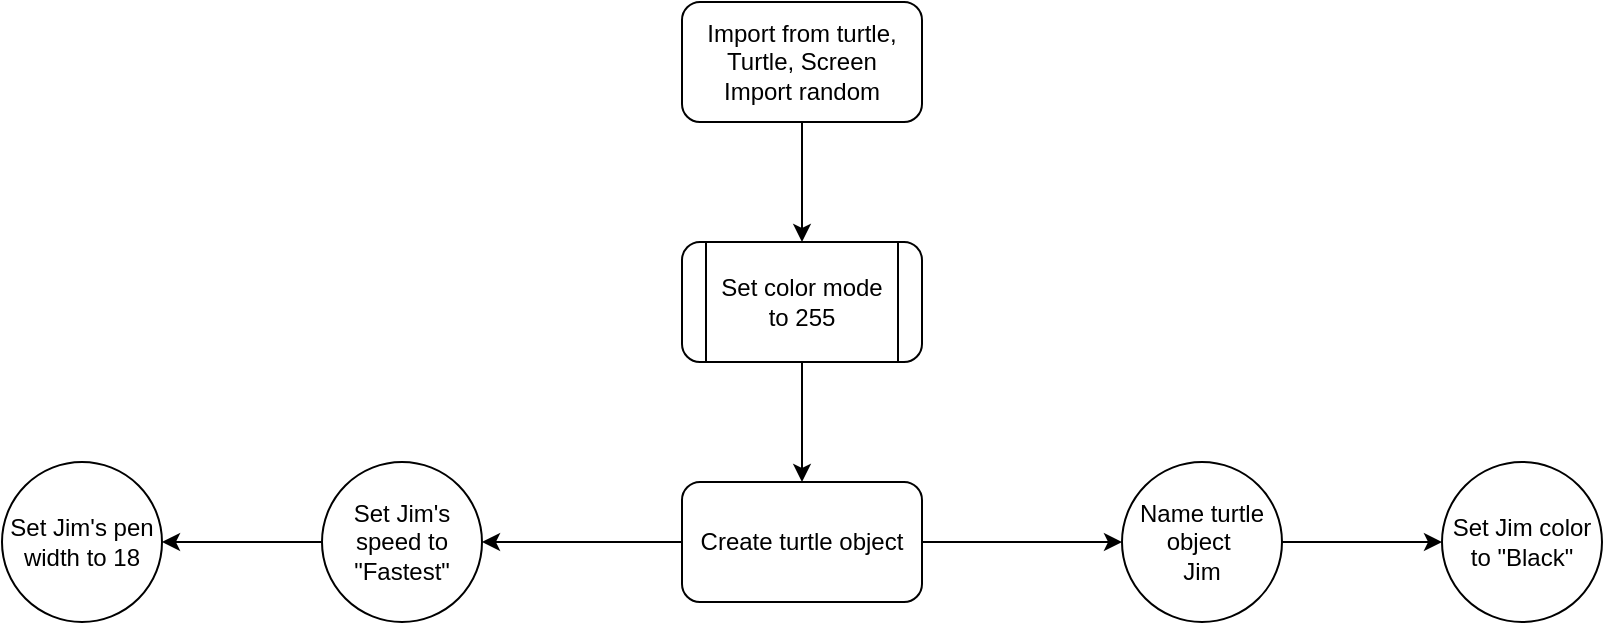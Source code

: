 <mxfile version="24.8.4">
  <diagram name="Page-1" id="0JLXpal0O4lnVcGqFTkt">
    <mxGraphModel dx="1185" dy="632" grid="1" gridSize="10" guides="1" tooltips="1" connect="1" arrows="1" fold="1" page="1" pageScale="1" pageWidth="850" pageHeight="1100" math="0" shadow="0">
      <root>
        <mxCell id="0" />
        <mxCell id="1" parent="0" />
        <mxCell id="J19cRgD72Q7SGxjf4KrP-20" value="" style="edgeStyle=orthogonalEdgeStyle;rounded=0;orthogonalLoop=1;jettySize=auto;html=1;" edge="1" parent="1" source="J19cRgD72Q7SGxjf4KrP-1" target="J19cRgD72Q7SGxjf4KrP-19">
          <mxGeometry relative="1" as="geometry" />
        </mxCell>
        <mxCell id="J19cRgD72Q7SGxjf4KrP-1" value="&lt;div&gt;Import from turtle, Turtle, Screen&lt;/div&gt;&lt;div&gt;Import random&lt;br&gt;&lt;/div&gt;" style="rounded=1;whiteSpace=wrap;html=1;" vertex="1" parent="1">
          <mxGeometry x="365" y="40" width="120" height="60" as="geometry" />
        </mxCell>
        <mxCell id="J19cRgD72Q7SGxjf4KrP-16" value="" style="edgeStyle=orthogonalEdgeStyle;rounded=0;orthogonalLoop=1;jettySize=auto;html=1;" edge="1" parent="1" source="J19cRgD72Q7SGxjf4KrP-9" target="J19cRgD72Q7SGxjf4KrP-15">
          <mxGeometry relative="1" as="geometry" />
        </mxCell>
        <mxCell id="J19cRgD72Q7SGxjf4KrP-23" value="" style="edgeStyle=orthogonalEdgeStyle;rounded=0;orthogonalLoop=1;jettySize=auto;html=1;" edge="1" parent="1" source="J19cRgD72Q7SGxjf4KrP-9" target="J19cRgD72Q7SGxjf4KrP-22">
          <mxGeometry relative="1" as="geometry" />
        </mxCell>
        <mxCell id="J19cRgD72Q7SGxjf4KrP-9" value="Create turtle object" style="whiteSpace=wrap;html=1;rounded=1;" vertex="1" parent="1">
          <mxGeometry x="365" y="280" width="120" height="60" as="geometry" />
        </mxCell>
        <mxCell id="J19cRgD72Q7SGxjf4KrP-18" value="" style="edgeStyle=orthogonalEdgeStyle;rounded=0;orthogonalLoop=1;jettySize=auto;html=1;" edge="1" parent="1" source="J19cRgD72Q7SGxjf4KrP-15" target="J19cRgD72Q7SGxjf4KrP-17">
          <mxGeometry relative="1" as="geometry" />
        </mxCell>
        <mxCell id="J19cRgD72Q7SGxjf4KrP-15" value="&lt;div&gt;Name turtle object&amp;nbsp;&lt;/div&gt;&lt;div&gt;Jim&lt;/div&gt;" style="ellipse;whiteSpace=wrap;html=1;rounded=1;" vertex="1" parent="1">
          <mxGeometry x="585" y="270" width="80" height="80" as="geometry" />
        </mxCell>
        <mxCell id="J19cRgD72Q7SGxjf4KrP-17" value="Set Jim color to &quot;Black&quot;" style="ellipse;whiteSpace=wrap;html=1;rounded=1;" vertex="1" parent="1">
          <mxGeometry x="745" y="270" width="80" height="80" as="geometry" />
        </mxCell>
        <mxCell id="J19cRgD72Q7SGxjf4KrP-21" value="" style="edgeStyle=orthogonalEdgeStyle;rounded=0;orthogonalLoop=1;jettySize=auto;html=1;" edge="1" parent="1" source="J19cRgD72Q7SGxjf4KrP-19" target="J19cRgD72Q7SGxjf4KrP-9">
          <mxGeometry relative="1" as="geometry" />
        </mxCell>
        <mxCell id="J19cRgD72Q7SGxjf4KrP-19" value="&lt;div&gt;Set color mode to 255&lt;/div&gt;" style="shape=process;whiteSpace=wrap;html=1;backgroundOutline=1;rounded=1;" vertex="1" parent="1">
          <mxGeometry x="365" y="160" width="120" height="60" as="geometry" />
        </mxCell>
        <mxCell id="J19cRgD72Q7SGxjf4KrP-25" value="" style="edgeStyle=orthogonalEdgeStyle;rounded=0;orthogonalLoop=1;jettySize=auto;html=1;" edge="1" parent="1" source="J19cRgD72Q7SGxjf4KrP-22" target="J19cRgD72Q7SGxjf4KrP-24">
          <mxGeometry relative="1" as="geometry" />
        </mxCell>
        <mxCell id="J19cRgD72Q7SGxjf4KrP-22" value="Set Jim&#39;s speed to&lt;br&gt;&quot;Fastest&quot;" style="ellipse;whiteSpace=wrap;html=1;rounded=1;" vertex="1" parent="1">
          <mxGeometry x="185" y="270" width="80" height="80" as="geometry" />
        </mxCell>
        <mxCell id="J19cRgD72Q7SGxjf4KrP-24" value="Set Jim&#39;s pen width to 18" style="ellipse;whiteSpace=wrap;html=1;rounded=1;" vertex="1" parent="1">
          <mxGeometry x="25" y="270" width="80" height="80" as="geometry" />
        </mxCell>
      </root>
    </mxGraphModel>
  </diagram>
</mxfile>
